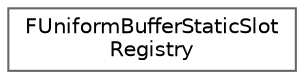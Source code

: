 digraph "Graphical Class Hierarchy"
{
 // INTERACTIVE_SVG=YES
 // LATEX_PDF_SIZE
  bgcolor="transparent";
  edge [fontname=Helvetica,fontsize=10,labelfontname=Helvetica,labelfontsize=10];
  node [fontname=Helvetica,fontsize=10,shape=box,height=0.2,width=0.4];
  rankdir="LR";
  Node0 [id="Node000000",label="FUniformBufferStaticSlot\lRegistry",height=0.2,width=0.4,color="grey40", fillcolor="white", style="filled",URL="$de/d14/classFUniformBufferStaticSlotRegistry.html",tooltip="Registry for uniform buffer static slots."];
}

